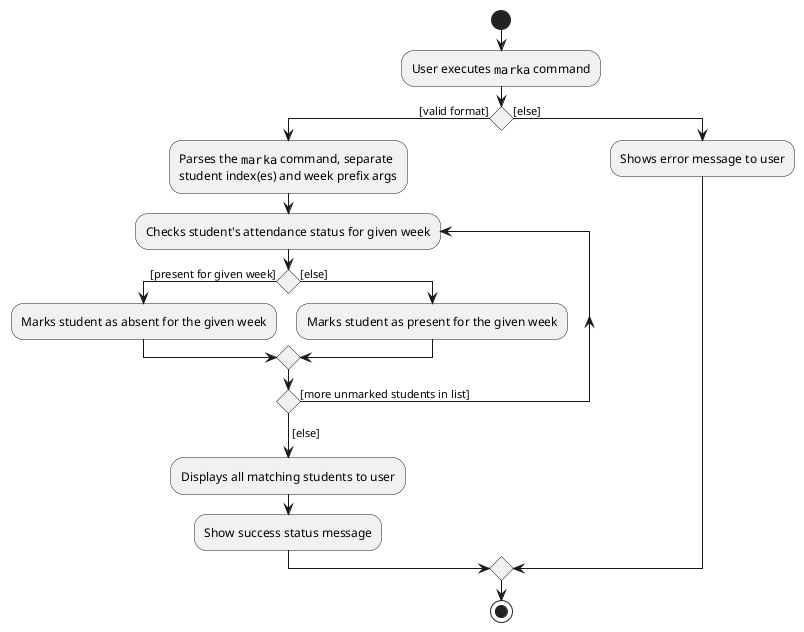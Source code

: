 @startuml
'https://plantuml.com/activity-diagram-beta

start

:User executes ""marka"" command;

if () then ([valid format])
    :Parses the ""marka"" command, separate
    student index(es) and week prefix args;

    repeat :Checks student's attendance status for given week;
      if () then ([present for given week])
          :Marks student as absent for the given week;

      else ([else])
      :Marks student as present for the given week;

      endif
    repeat while () is ([more unmarked students in list])
    -> [else];

    :Displays all matching students to user;
    :Show success status message;

else ([else])

    :Shows error message to user;

endif

stop

@enduml
